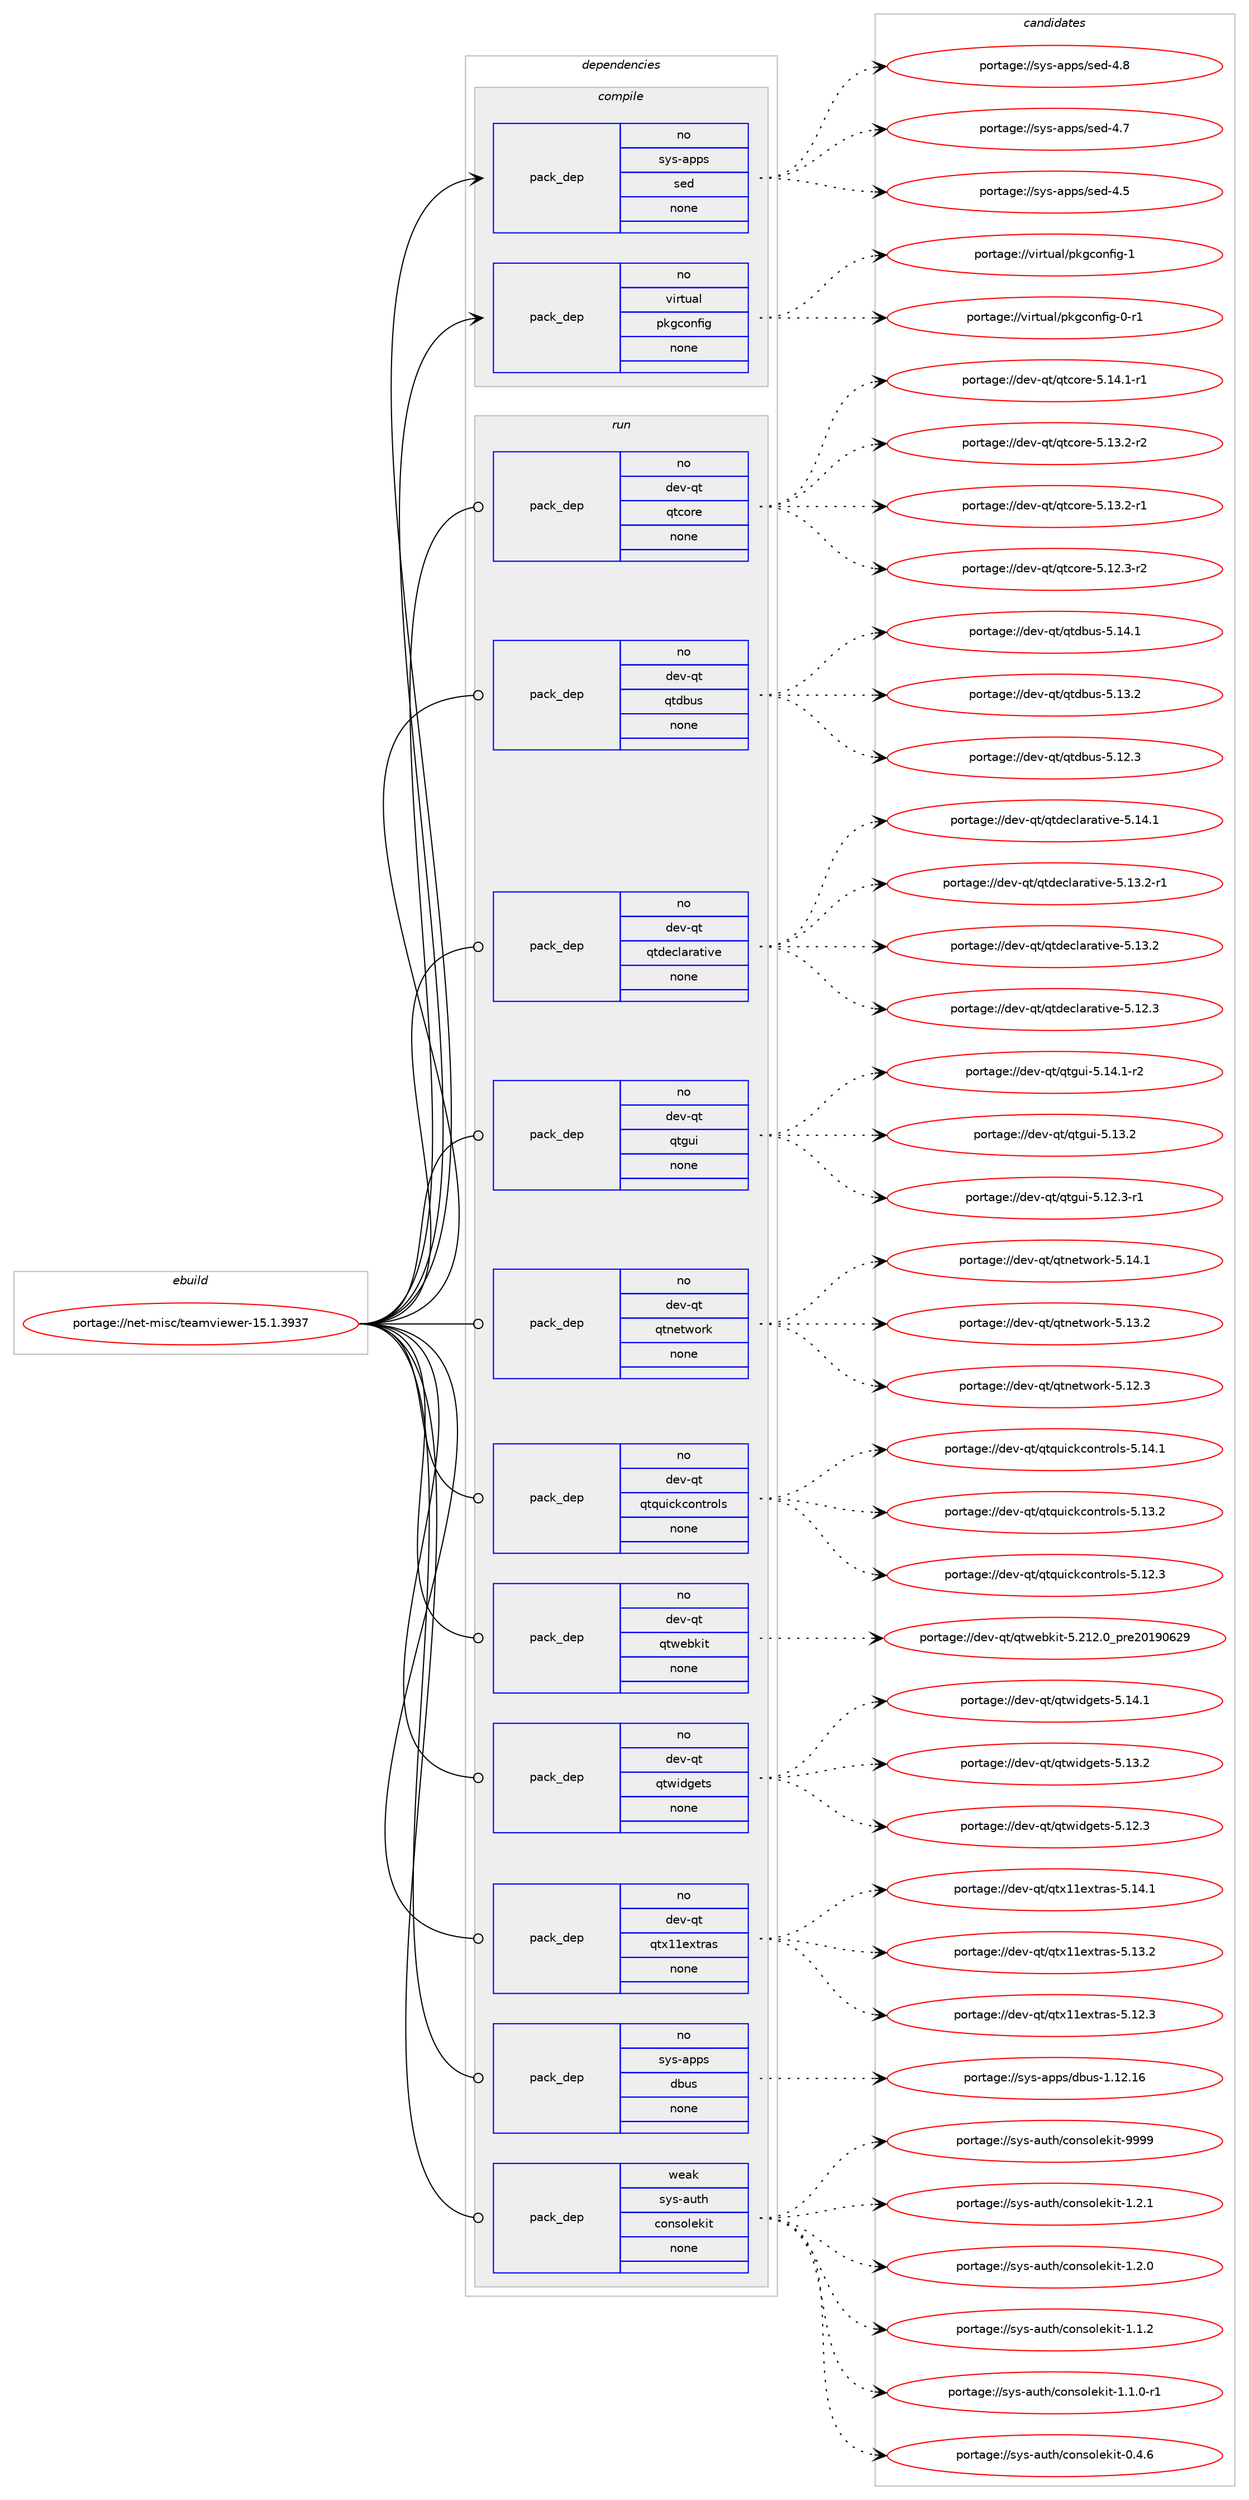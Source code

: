 digraph prolog {

# *************
# Graph options
# *************

newrank=true;
concentrate=true;
compound=true;
graph [rankdir=LR,fontname=Helvetica,fontsize=10,ranksep=1.5];#, ranksep=2.5, nodesep=0.2];
edge  [arrowhead=vee];
node  [fontname=Helvetica,fontsize=10];

# **********
# The ebuild
# **********

subgraph cluster_leftcol {
color=gray;
rank=same;
label=<<i>ebuild</i>>;
id [label="portage://net-misc/teamviewer-15.1.3937", color=red, width=4, href="../net-misc/teamviewer-15.1.3937.svg"];
}

# ****************
# The dependencies
# ****************

subgraph cluster_midcol {
color=gray;
label=<<i>dependencies</i>>;
subgraph cluster_compile {
fillcolor="#eeeeee";
style=filled;
label=<<i>compile</i>>;
subgraph pack84870 {
dependency108400 [label=<<TABLE BORDER="0" CELLBORDER="1" CELLSPACING="0" CELLPADDING="4" WIDTH="220"><TR><TD ROWSPAN="6" CELLPADDING="30">pack_dep</TD></TR><TR><TD WIDTH="110">no</TD></TR><TR><TD>sys-apps</TD></TR><TR><TD>sed</TD></TR><TR><TD>none</TD></TR><TR><TD></TD></TR></TABLE>>, shape=none, color=blue];
}
id:e -> dependency108400:w [weight=20,style="solid",arrowhead="vee"];
subgraph pack84871 {
dependency108401 [label=<<TABLE BORDER="0" CELLBORDER="1" CELLSPACING="0" CELLPADDING="4" WIDTH="220"><TR><TD ROWSPAN="6" CELLPADDING="30">pack_dep</TD></TR><TR><TD WIDTH="110">no</TD></TR><TR><TD>virtual</TD></TR><TR><TD>pkgconfig</TD></TR><TR><TD>none</TD></TR><TR><TD></TD></TR></TABLE>>, shape=none, color=blue];
}
id:e -> dependency108401:w [weight=20,style="solid",arrowhead="vee"];
}
subgraph cluster_compileandrun {
fillcolor="#eeeeee";
style=filled;
label=<<i>compile and run</i>>;
}
subgraph cluster_run {
fillcolor="#eeeeee";
style=filled;
label=<<i>run</i>>;
subgraph pack84872 {
dependency108402 [label=<<TABLE BORDER="0" CELLBORDER="1" CELLSPACING="0" CELLPADDING="4" WIDTH="220"><TR><TD ROWSPAN="6" CELLPADDING="30">pack_dep</TD></TR><TR><TD WIDTH="110">no</TD></TR><TR><TD>dev-qt</TD></TR><TR><TD>qtcore</TD></TR><TR><TD>none</TD></TR><TR><TD></TD></TR></TABLE>>, shape=none, color=blue];
}
id:e -> dependency108402:w [weight=20,style="solid",arrowhead="odot"];
subgraph pack84873 {
dependency108403 [label=<<TABLE BORDER="0" CELLBORDER="1" CELLSPACING="0" CELLPADDING="4" WIDTH="220"><TR><TD ROWSPAN="6" CELLPADDING="30">pack_dep</TD></TR><TR><TD WIDTH="110">no</TD></TR><TR><TD>dev-qt</TD></TR><TR><TD>qtdbus</TD></TR><TR><TD>none</TD></TR><TR><TD></TD></TR></TABLE>>, shape=none, color=blue];
}
id:e -> dependency108403:w [weight=20,style="solid",arrowhead="odot"];
subgraph pack84874 {
dependency108404 [label=<<TABLE BORDER="0" CELLBORDER="1" CELLSPACING="0" CELLPADDING="4" WIDTH="220"><TR><TD ROWSPAN="6" CELLPADDING="30">pack_dep</TD></TR><TR><TD WIDTH="110">no</TD></TR><TR><TD>dev-qt</TD></TR><TR><TD>qtdeclarative</TD></TR><TR><TD>none</TD></TR><TR><TD></TD></TR></TABLE>>, shape=none, color=blue];
}
id:e -> dependency108404:w [weight=20,style="solid",arrowhead="odot"];
subgraph pack84875 {
dependency108405 [label=<<TABLE BORDER="0" CELLBORDER="1" CELLSPACING="0" CELLPADDING="4" WIDTH="220"><TR><TD ROWSPAN="6" CELLPADDING="30">pack_dep</TD></TR><TR><TD WIDTH="110">no</TD></TR><TR><TD>dev-qt</TD></TR><TR><TD>qtgui</TD></TR><TR><TD>none</TD></TR><TR><TD></TD></TR></TABLE>>, shape=none, color=blue];
}
id:e -> dependency108405:w [weight=20,style="solid",arrowhead="odot"];
subgraph pack84876 {
dependency108406 [label=<<TABLE BORDER="0" CELLBORDER="1" CELLSPACING="0" CELLPADDING="4" WIDTH="220"><TR><TD ROWSPAN="6" CELLPADDING="30">pack_dep</TD></TR><TR><TD WIDTH="110">no</TD></TR><TR><TD>dev-qt</TD></TR><TR><TD>qtnetwork</TD></TR><TR><TD>none</TD></TR><TR><TD></TD></TR></TABLE>>, shape=none, color=blue];
}
id:e -> dependency108406:w [weight=20,style="solid",arrowhead="odot"];
subgraph pack84877 {
dependency108407 [label=<<TABLE BORDER="0" CELLBORDER="1" CELLSPACING="0" CELLPADDING="4" WIDTH="220"><TR><TD ROWSPAN="6" CELLPADDING="30">pack_dep</TD></TR><TR><TD WIDTH="110">no</TD></TR><TR><TD>dev-qt</TD></TR><TR><TD>qtquickcontrols</TD></TR><TR><TD>none</TD></TR><TR><TD></TD></TR></TABLE>>, shape=none, color=blue];
}
id:e -> dependency108407:w [weight=20,style="solid",arrowhead="odot"];
subgraph pack84878 {
dependency108408 [label=<<TABLE BORDER="0" CELLBORDER="1" CELLSPACING="0" CELLPADDING="4" WIDTH="220"><TR><TD ROWSPAN="6" CELLPADDING="30">pack_dep</TD></TR><TR><TD WIDTH="110">no</TD></TR><TR><TD>dev-qt</TD></TR><TR><TD>qtwebkit</TD></TR><TR><TD>none</TD></TR><TR><TD></TD></TR></TABLE>>, shape=none, color=blue];
}
id:e -> dependency108408:w [weight=20,style="solid",arrowhead="odot"];
subgraph pack84879 {
dependency108409 [label=<<TABLE BORDER="0" CELLBORDER="1" CELLSPACING="0" CELLPADDING="4" WIDTH="220"><TR><TD ROWSPAN="6" CELLPADDING="30">pack_dep</TD></TR><TR><TD WIDTH="110">no</TD></TR><TR><TD>dev-qt</TD></TR><TR><TD>qtwidgets</TD></TR><TR><TD>none</TD></TR><TR><TD></TD></TR></TABLE>>, shape=none, color=blue];
}
id:e -> dependency108409:w [weight=20,style="solid",arrowhead="odot"];
subgraph pack84880 {
dependency108410 [label=<<TABLE BORDER="0" CELLBORDER="1" CELLSPACING="0" CELLPADDING="4" WIDTH="220"><TR><TD ROWSPAN="6" CELLPADDING="30">pack_dep</TD></TR><TR><TD WIDTH="110">no</TD></TR><TR><TD>dev-qt</TD></TR><TR><TD>qtx11extras</TD></TR><TR><TD>none</TD></TR><TR><TD></TD></TR></TABLE>>, shape=none, color=blue];
}
id:e -> dependency108410:w [weight=20,style="solid",arrowhead="odot"];
subgraph pack84881 {
dependency108411 [label=<<TABLE BORDER="0" CELLBORDER="1" CELLSPACING="0" CELLPADDING="4" WIDTH="220"><TR><TD ROWSPAN="6" CELLPADDING="30">pack_dep</TD></TR><TR><TD WIDTH="110">no</TD></TR><TR><TD>sys-apps</TD></TR><TR><TD>dbus</TD></TR><TR><TD>none</TD></TR><TR><TD></TD></TR></TABLE>>, shape=none, color=blue];
}
id:e -> dependency108411:w [weight=20,style="solid",arrowhead="odot"];
subgraph pack84882 {
dependency108412 [label=<<TABLE BORDER="0" CELLBORDER="1" CELLSPACING="0" CELLPADDING="4" WIDTH="220"><TR><TD ROWSPAN="6" CELLPADDING="30">pack_dep</TD></TR><TR><TD WIDTH="110">weak</TD></TR><TR><TD>sys-auth</TD></TR><TR><TD>consolekit</TD></TR><TR><TD>none</TD></TR><TR><TD></TD></TR></TABLE>>, shape=none, color=blue];
}
id:e -> dependency108412:w [weight=20,style="solid",arrowhead="odot"];
}
}

# **************
# The candidates
# **************

subgraph cluster_choices {
rank=same;
color=gray;
label=<<i>candidates</i>>;

subgraph choice84870 {
color=black;
nodesep=1;
choice11512111545971121121154711510110045524656 [label="portage://sys-apps/sed-4.8", color=red, width=4,href="../sys-apps/sed-4.8.svg"];
choice11512111545971121121154711510110045524655 [label="portage://sys-apps/sed-4.7", color=red, width=4,href="../sys-apps/sed-4.7.svg"];
choice11512111545971121121154711510110045524653 [label="portage://sys-apps/sed-4.5", color=red, width=4,href="../sys-apps/sed-4.5.svg"];
dependency108400:e -> choice11512111545971121121154711510110045524656:w [style=dotted,weight="100"];
dependency108400:e -> choice11512111545971121121154711510110045524655:w [style=dotted,weight="100"];
dependency108400:e -> choice11512111545971121121154711510110045524653:w [style=dotted,weight="100"];
}
subgraph choice84871 {
color=black;
nodesep=1;
choice1181051141161179710847112107103991111101021051034549 [label="portage://virtual/pkgconfig-1", color=red, width=4,href="../virtual/pkgconfig-1.svg"];
choice11810511411611797108471121071039911111010210510345484511449 [label="portage://virtual/pkgconfig-0-r1", color=red, width=4,href="../virtual/pkgconfig-0-r1.svg"];
dependency108401:e -> choice1181051141161179710847112107103991111101021051034549:w [style=dotted,weight="100"];
dependency108401:e -> choice11810511411611797108471121071039911111010210510345484511449:w [style=dotted,weight="100"];
}
subgraph choice84872 {
color=black;
nodesep=1;
choice100101118451131164711311699111114101455346495246494511449 [label="portage://dev-qt/qtcore-5.14.1-r1", color=red, width=4,href="../dev-qt/qtcore-5.14.1-r1.svg"];
choice100101118451131164711311699111114101455346495146504511450 [label="portage://dev-qt/qtcore-5.13.2-r2", color=red, width=4,href="../dev-qt/qtcore-5.13.2-r2.svg"];
choice100101118451131164711311699111114101455346495146504511449 [label="portage://dev-qt/qtcore-5.13.2-r1", color=red, width=4,href="../dev-qt/qtcore-5.13.2-r1.svg"];
choice100101118451131164711311699111114101455346495046514511450 [label="portage://dev-qt/qtcore-5.12.3-r2", color=red, width=4,href="../dev-qt/qtcore-5.12.3-r2.svg"];
dependency108402:e -> choice100101118451131164711311699111114101455346495246494511449:w [style=dotted,weight="100"];
dependency108402:e -> choice100101118451131164711311699111114101455346495146504511450:w [style=dotted,weight="100"];
dependency108402:e -> choice100101118451131164711311699111114101455346495146504511449:w [style=dotted,weight="100"];
dependency108402:e -> choice100101118451131164711311699111114101455346495046514511450:w [style=dotted,weight="100"];
}
subgraph choice84873 {
color=black;
nodesep=1;
choice10010111845113116471131161009811711545534649524649 [label="portage://dev-qt/qtdbus-5.14.1", color=red, width=4,href="../dev-qt/qtdbus-5.14.1.svg"];
choice10010111845113116471131161009811711545534649514650 [label="portage://dev-qt/qtdbus-5.13.2", color=red, width=4,href="../dev-qt/qtdbus-5.13.2.svg"];
choice10010111845113116471131161009811711545534649504651 [label="portage://dev-qt/qtdbus-5.12.3", color=red, width=4,href="../dev-qt/qtdbus-5.12.3.svg"];
dependency108403:e -> choice10010111845113116471131161009811711545534649524649:w [style=dotted,weight="100"];
dependency108403:e -> choice10010111845113116471131161009811711545534649514650:w [style=dotted,weight="100"];
dependency108403:e -> choice10010111845113116471131161009811711545534649504651:w [style=dotted,weight="100"];
}
subgraph choice84874 {
color=black;
nodesep=1;
choice100101118451131164711311610010199108971149711610511810145534649524649 [label="portage://dev-qt/qtdeclarative-5.14.1", color=red, width=4,href="../dev-qt/qtdeclarative-5.14.1.svg"];
choice1001011184511311647113116100101991089711497116105118101455346495146504511449 [label="portage://dev-qt/qtdeclarative-5.13.2-r1", color=red, width=4,href="../dev-qt/qtdeclarative-5.13.2-r1.svg"];
choice100101118451131164711311610010199108971149711610511810145534649514650 [label="portage://dev-qt/qtdeclarative-5.13.2", color=red, width=4,href="../dev-qt/qtdeclarative-5.13.2.svg"];
choice100101118451131164711311610010199108971149711610511810145534649504651 [label="portage://dev-qt/qtdeclarative-5.12.3", color=red, width=4,href="../dev-qt/qtdeclarative-5.12.3.svg"];
dependency108404:e -> choice100101118451131164711311610010199108971149711610511810145534649524649:w [style=dotted,weight="100"];
dependency108404:e -> choice1001011184511311647113116100101991089711497116105118101455346495146504511449:w [style=dotted,weight="100"];
dependency108404:e -> choice100101118451131164711311610010199108971149711610511810145534649514650:w [style=dotted,weight="100"];
dependency108404:e -> choice100101118451131164711311610010199108971149711610511810145534649504651:w [style=dotted,weight="100"];
}
subgraph choice84875 {
color=black;
nodesep=1;
choice1001011184511311647113116103117105455346495246494511450 [label="portage://dev-qt/qtgui-5.14.1-r2", color=red, width=4,href="../dev-qt/qtgui-5.14.1-r2.svg"];
choice100101118451131164711311610311710545534649514650 [label="portage://dev-qt/qtgui-5.13.2", color=red, width=4,href="../dev-qt/qtgui-5.13.2.svg"];
choice1001011184511311647113116103117105455346495046514511449 [label="portage://dev-qt/qtgui-5.12.3-r1", color=red, width=4,href="../dev-qt/qtgui-5.12.3-r1.svg"];
dependency108405:e -> choice1001011184511311647113116103117105455346495246494511450:w [style=dotted,weight="100"];
dependency108405:e -> choice100101118451131164711311610311710545534649514650:w [style=dotted,weight="100"];
dependency108405:e -> choice1001011184511311647113116103117105455346495046514511449:w [style=dotted,weight="100"];
}
subgraph choice84876 {
color=black;
nodesep=1;
choice100101118451131164711311611010111611911111410745534649524649 [label="portage://dev-qt/qtnetwork-5.14.1", color=red, width=4,href="../dev-qt/qtnetwork-5.14.1.svg"];
choice100101118451131164711311611010111611911111410745534649514650 [label="portage://dev-qt/qtnetwork-5.13.2", color=red, width=4,href="../dev-qt/qtnetwork-5.13.2.svg"];
choice100101118451131164711311611010111611911111410745534649504651 [label="portage://dev-qt/qtnetwork-5.12.3", color=red, width=4,href="../dev-qt/qtnetwork-5.12.3.svg"];
dependency108406:e -> choice100101118451131164711311611010111611911111410745534649524649:w [style=dotted,weight="100"];
dependency108406:e -> choice100101118451131164711311611010111611911111410745534649514650:w [style=dotted,weight="100"];
dependency108406:e -> choice100101118451131164711311611010111611911111410745534649504651:w [style=dotted,weight="100"];
}
subgraph choice84877 {
color=black;
nodesep=1;
choice1001011184511311647113116113117105991079911111011611411110811545534649524649 [label="portage://dev-qt/qtquickcontrols-5.14.1", color=red, width=4,href="../dev-qt/qtquickcontrols-5.14.1.svg"];
choice1001011184511311647113116113117105991079911111011611411110811545534649514650 [label="portage://dev-qt/qtquickcontrols-5.13.2", color=red, width=4,href="../dev-qt/qtquickcontrols-5.13.2.svg"];
choice1001011184511311647113116113117105991079911111011611411110811545534649504651 [label="portage://dev-qt/qtquickcontrols-5.12.3", color=red, width=4,href="../dev-qt/qtquickcontrols-5.12.3.svg"];
dependency108407:e -> choice1001011184511311647113116113117105991079911111011611411110811545534649524649:w [style=dotted,weight="100"];
dependency108407:e -> choice1001011184511311647113116113117105991079911111011611411110811545534649514650:w [style=dotted,weight="100"];
dependency108407:e -> choice1001011184511311647113116113117105991079911111011611411110811545534649504651:w [style=dotted,weight="100"];
}
subgraph choice84878 {
color=black;
nodesep=1;
choice1001011184511311647113116119101981071051164553465049504648951121141015048495748545057 [label="portage://dev-qt/qtwebkit-5.212.0_pre20190629", color=red, width=4,href="../dev-qt/qtwebkit-5.212.0_pre20190629.svg"];
dependency108408:e -> choice1001011184511311647113116119101981071051164553465049504648951121141015048495748545057:w [style=dotted,weight="100"];
}
subgraph choice84879 {
color=black;
nodesep=1;
choice100101118451131164711311611910510010310111611545534649524649 [label="portage://dev-qt/qtwidgets-5.14.1", color=red, width=4,href="../dev-qt/qtwidgets-5.14.1.svg"];
choice100101118451131164711311611910510010310111611545534649514650 [label="portage://dev-qt/qtwidgets-5.13.2", color=red, width=4,href="../dev-qt/qtwidgets-5.13.2.svg"];
choice100101118451131164711311611910510010310111611545534649504651 [label="portage://dev-qt/qtwidgets-5.12.3", color=red, width=4,href="../dev-qt/qtwidgets-5.12.3.svg"];
dependency108409:e -> choice100101118451131164711311611910510010310111611545534649524649:w [style=dotted,weight="100"];
dependency108409:e -> choice100101118451131164711311611910510010310111611545534649514650:w [style=dotted,weight="100"];
dependency108409:e -> choice100101118451131164711311611910510010310111611545534649504651:w [style=dotted,weight="100"];
}
subgraph choice84880 {
color=black;
nodesep=1;
choice100101118451131164711311612049491011201161149711545534649524649 [label="portage://dev-qt/qtx11extras-5.14.1", color=red, width=4,href="../dev-qt/qtx11extras-5.14.1.svg"];
choice100101118451131164711311612049491011201161149711545534649514650 [label="portage://dev-qt/qtx11extras-5.13.2", color=red, width=4,href="../dev-qt/qtx11extras-5.13.2.svg"];
choice100101118451131164711311612049491011201161149711545534649504651 [label="portage://dev-qt/qtx11extras-5.12.3", color=red, width=4,href="../dev-qt/qtx11extras-5.12.3.svg"];
dependency108410:e -> choice100101118451131164711311612049491011201161149711545534649524649:w [style=dotted,weight="100"];
dependency108410:e -> choice100101118451131164711311612049491011201161149711545534649514650:w [style=dotted,weight="100"];
dependency108410:e -> choice100101118451131164711311612049491011201161149711545534649504651:w [style=dotted,weight="100"];
}
subgraph choice84881 {
color=black;
nodesep=1;
choice115121115459711211211547100981171154549464950464954 [label="portage://sys-apps/dbus-1.12.16", color=red, width=4,href="../sys-apps/dbus-1.12.16.svg"];
dependency108411:e -> choice115121115459711211211547100981171154549464950464954:w [style=dotted,weight="100"];
}
subgraph choice84882 {
color=black;
nodesep=1;
choice115121115459711711610447991111101151111081011071051164557575757 [label="portage://sys-auth/consolekit-9999", color=red, width=4,href="../sys-auth/consolekit-9999.svg"];
choice11512111545971171161044799111110115111108101107105116454946504649 [label="portage://sys-auth/consolekit-1.2.1", color=red, width=4,href="../sys-auth/consolekit-1.2.1.svg"];
choice11512111545971171161044799111110115111108101107105116454946504648 [label="portage://sys-auth/consolekit-1.2.0", color=red, width=4,href="../sys-auth/consolekit-1.2.0.svg"];
choice11512111545971171161044799111110115111108101107105116454946494650 [label="portage://sys-auth/consolekit-1.1.2", color=red, width=4,href="../sys-auth/consolekit-1.1.2.svg"];
choice115121115459711711610447991111101151111081011071051164549464946484511449 [label="portage://sys-auth/consolekit-1.1.0-r1", color=red, width=4,href="../sys-auth/consolekit-1.1.0-r1.svg"];
choice11512111545971171161044799111110115111108101107105116454846524654 [label="portage://sys-auth/consolekit-0.4.6", color=red, width=4,href="../sys-auth/consolekit-0.4.6.svg"];
dependency108412:e -> choice115121115459711711610447991111101151111081011071051164557575757:w [style=dotted,weight="100"];
dependency108412:e -> choice11512111545971171161044799111110115111108101107105116454946504649:w [style=dotted,weight="100"];
dependency108412:e -> choice11512111545971171161044799111110115111108101107105116454946504648:w [style=dotted,weight="100"];
dependency108412:e -> choice11512111545971171161044799111110115111108101107105116454946494650:w [style=dotted,weight="100"];
dependency108412:e -> choice115121115459711711610447991111101151111081011071051164549464946484511449:w [style=dotted,weight="100"];
dependency108412:e -> choice11512111545971171161044799111110115111108101107105116454846524654:w [style=dotted,weight="100"];
}
}

}

